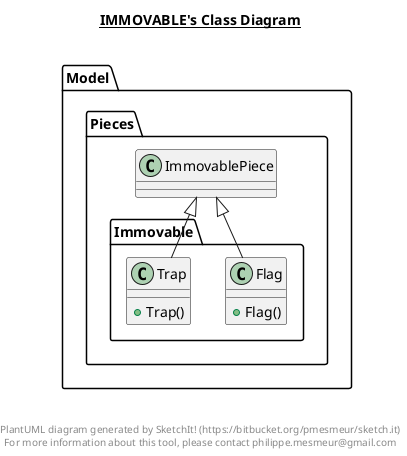 @startuml

title __IMMOVABLE's Class Diagram__\n

  namespace Model.Pieces {
    namespace Immovable {
      class Model.Pieces.Immovable.Flag {
          + Flag()
      }
    }
  }
  

  namespace Model.Pieces {
    namespace Immovable {
      class Model.Pieces.Immovable.Trap {
          + Trap()
      }
    }
  }
  

  Model.Pieces.Immovable.Flag -up-|> Model.Pieces.ImmovablePiece
  Model.Pieces.Immovable.Trap -up-|> Model.Pieces.ImmovablePiece


right footer


PlantUML diagram generated by SketchIt! (https://bitbucket.org/pmesmeur/sketch.it)
For more information about this tool, please contact philippe.mesmeur@gmail.com
endfooter

@enduml
